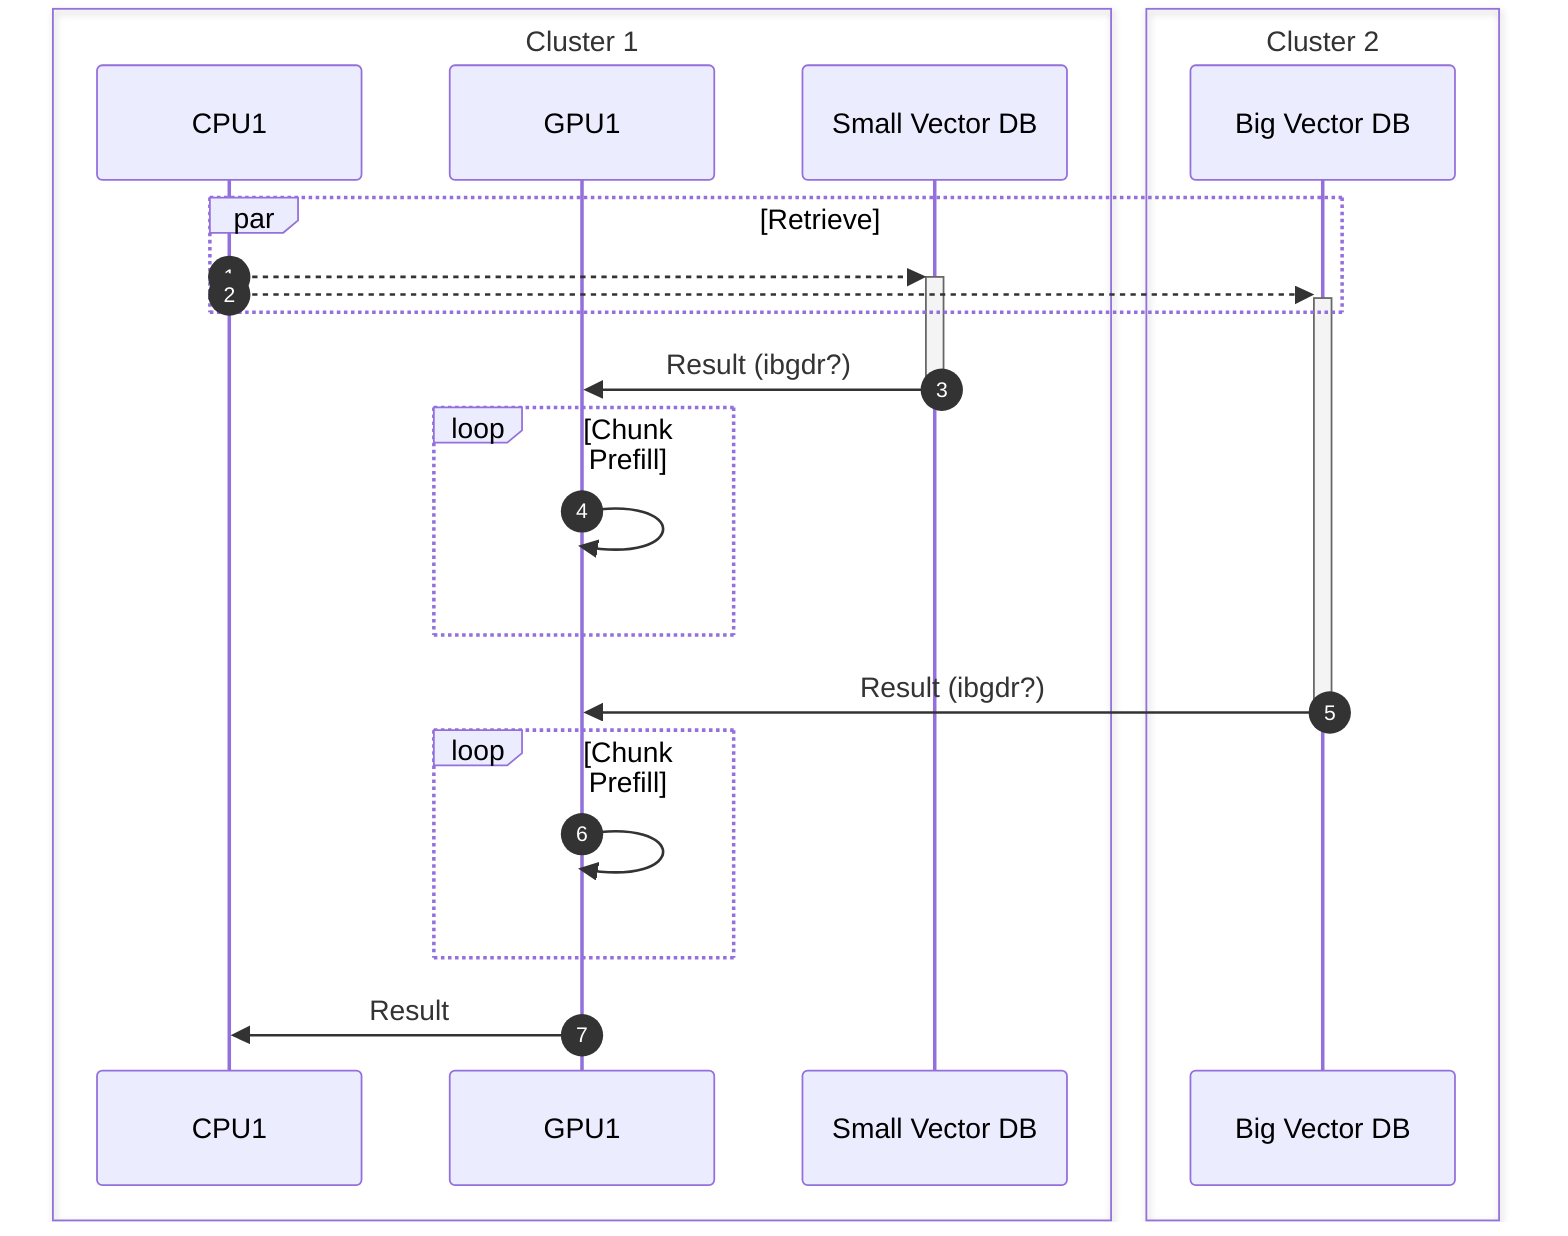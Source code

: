 sequenceDiagram
    autonumber
    box Cluster 1
        participant CPU1
        participant GPU1
        participant sv as Small Vector DB
    end

    box Cluster 2
        participant bv as Big Vector DB
    end

    par Retrieve
        CPU1-->>+sv: 
        CPU1-->>+bv: 
    end
    sv->>-GPU1: Result (ibgdr?)

    loop Chunk Prefill
        GPU1->>GPU1: 
    end
    bv->>-GPU1: Result (ibgdr?)

    loop Chunk Prefill
        GPU1->>GPU1: 
    end

    GPU1->>CPU1: Result
